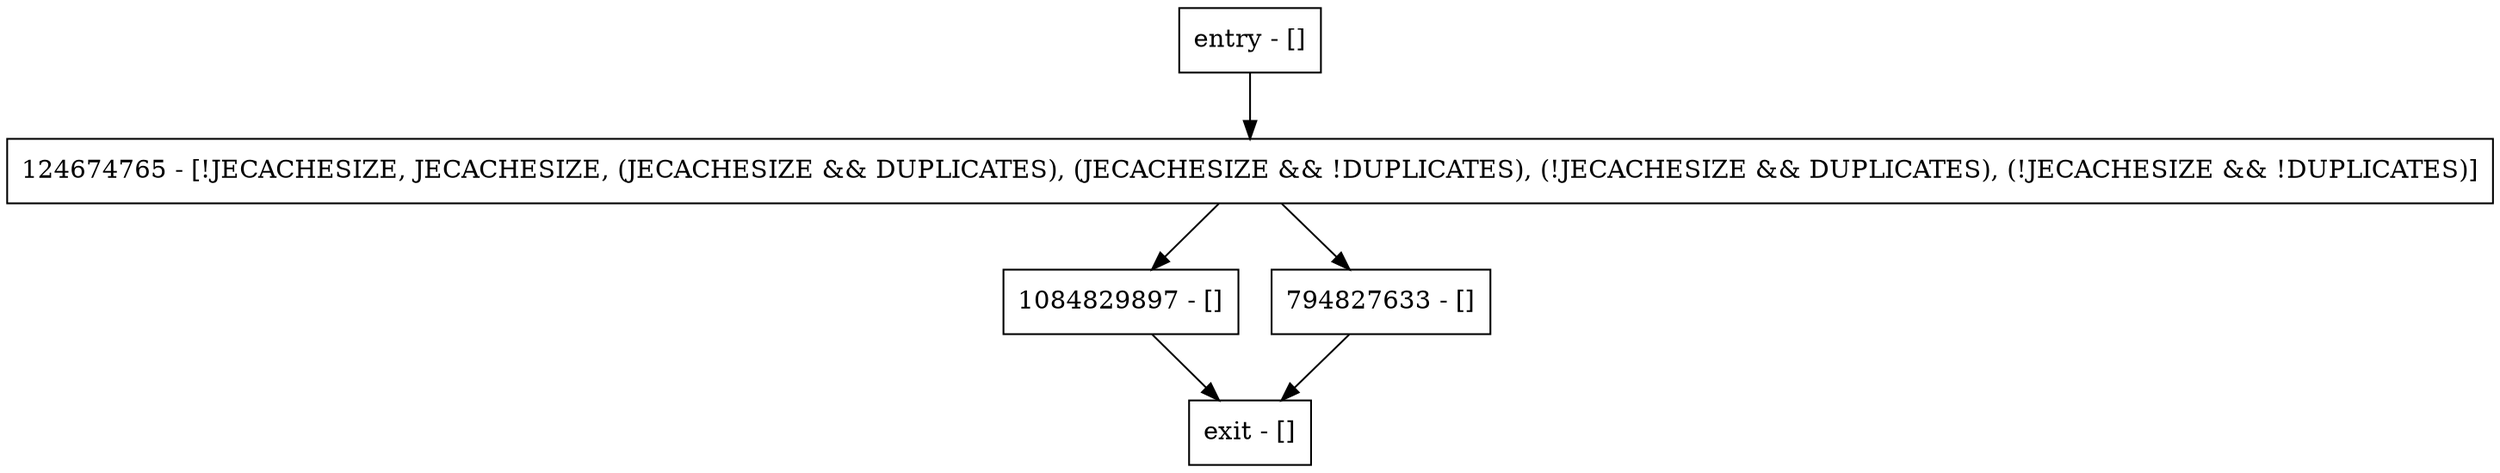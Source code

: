 digraph assertState {
node [shape=record];
entry [label="entry - []"];
exit [label="exit - []"];
1084829897 [label="1084829897 - []"];
124674765 [label="124674765 - [!JECACHESIZE, JECACHESIZE, (JECACHESIZE && DUPLICATES), (JECACHESIZE && !DUPLICATES), (!JECACHESIZE && DUPLICATES), (!JECACHESIZE && !DUPLICATES)]"];
794827633 [label="794827633 - []"];
entry;
exit;
entry -> 124674765;
1084829897 -> exit;
124674765 -> 1084829897;
124674765 -> 794827633;
794827633 -> exit;
}
